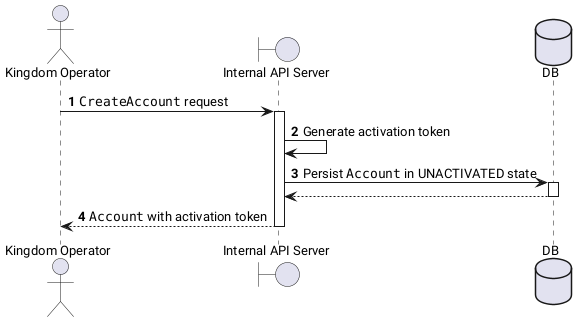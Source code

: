 @startuml

skinparam default {
  fontName "Roboto"
  fontSize 13
  defaultMonospacedFontName "Roboto Mono"
}

autonumber
actor "Kingdom Operator" as Operator
boundary "Internal API Server" as InternalServer
database DB

Operator->InternalServer: ""CreateAccount"" request
activate InternalServer
InternalServer->InternalServer: Generate activation token
InternalServer->DB: Persist ""Account"" in UNACTIVATED state
activate DB
autonumber stop
return
autonumber resume
return ""Account"" with activation token

@enduml
